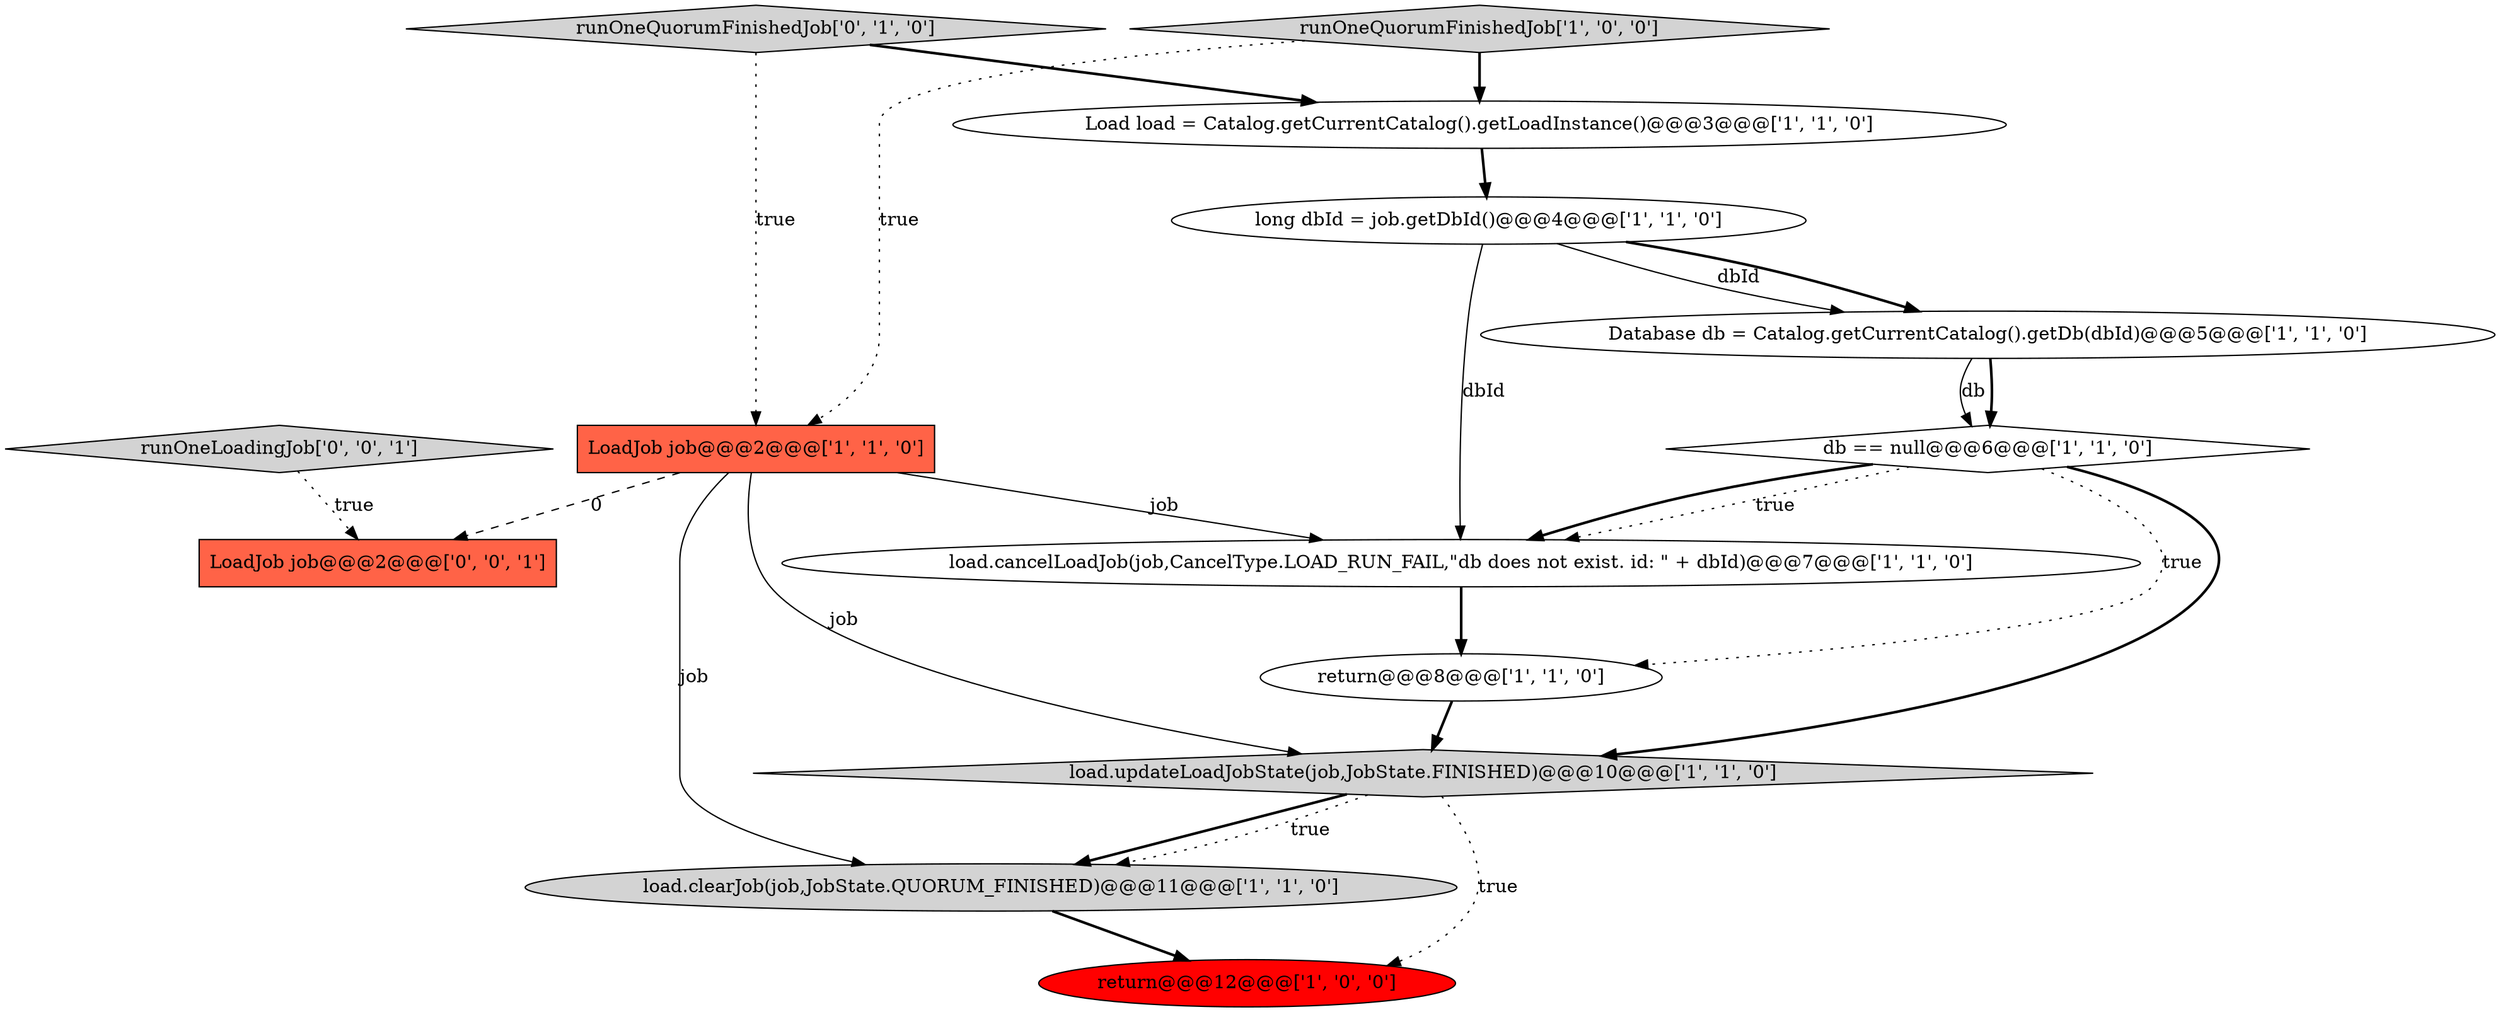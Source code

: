 digraph {
6 [style = filled, label = "LoadJob job@@@2@@@['1', '1', '0']", fillcolor = tomato, shape = box image = "AAA0AAABBB1BBB"];
5 [style = filled, label = "Database db = Catalog.getCurrentCatalog().getDb(dbId)@@@5@@@['1', '1', '0']", fillcolor = white, shape = ellipse image = "AAA0AAABBB1BBB"];
11 [style = filled, label = "runOneQuorumFinishedJob['0', '1', '0']", fillcolor = lightgray, shape = diamond image = "AAA0AAABBB2BBB"];
2 [style = filled, label = "return@@@12@@@['1', '0', '0']", fillcolor = red, shape = ellipse image = "AAA1AAABBB1BBB"];
12 [style = filled, label = "LoadJob job@@@2@@@['0', '0', '1']", fillcolor = tomato, shape = box image = "AAA0AAABBB3BBB"];
7 [style = filled, label = "load.cancelLoadJob(job,CancelType.LOAD_RUN_FAIL,\"db does not exist. id: \" + dbId)@@@7@@@['1', '1', '0']", fillcolor = white, shape = ellipse image = "AAA0AAABBB1BBB"];
1 [style = filled, label = "load.updateLoadJobState(job,JobState.FINISHED)@@@10@@@['1', '1', '0']", fillcolor = lightgray, shape = diamond image = "AAA0AAABBB1BBB"];
4 [style = filled, label = "load.clearJob(job,JobState.QUORUM_FINISHED)@@@11@@@['1', '1', '0']", fillcolor = lightgray, shape = ellipse image = "AAA0AAABBB1BBB"];
9 [style = filled, label = "runOneQuorumFinishedJob['1', '0', '0']", fillcolor = lightgray, shape = diamond image = "AAA0AAABBB1BBB"];
10 [style = filled, label = "return@@@8@@@['1', '1', '0']", fillcolor = white, shape = ellipse image = "AAA0AAABBB1BBB"];
3 [style = filled, label = "Load load = Catalog.getCurrentCatalog().getLoadInstance()@@@3@@@['1', '1', '0']", fillcolor = white, shape = ellipse image = "AAA0AAABBB1BBB"];
13 [style = filled, label = "runOneLoadingJob['0', '0', '1']", fillcolor = lightgray, shape = diamond image = "AAA0AAABBB3BBB"];
8 [style = filled, label = "db == null@@@6@@@['1', '1', '0']", fillcolor = white, shape = diamond image = "AAA0AAABBB1BBB"];
0 [style = filled, label = "long dbId = job.getDbId()@@@4@@@['1', '1', '0']", fillcolor = white, shape = ellipse image = "AAA0AAABBB1BBB"];
5->8 [style = bold, label=""];
1->4 [style = bold, label=""];
13->12 [style = dotted, label="true"];
7->10 [style = bold, label=""];
6->1 [style = solid, label="job"];
8->7 [style = dotted, label="true"];
1->4 [style = dotted, label="true"];
4->2 [style = bold, label=""];
8->10 [style = dotted, label="true"];
9->6 [style = dotted, label="true"];
3->0 [style = bold, label=""];
8->7 [style = bold, label=""];
6->12 [style = dashed, label="0"];
0->5 [style = solid, label="dbId"];
8->1 [style = bold, label=""];
6->7 [style = solid, label="job"];
11->3 [style = bold, label=""];
11->6 [style = dotted, label="true"];
0->7 [style = solid, label="dbId"];
9->3 [style = bold, label=""];
5->8 [style = solid, label="db"];
1->2 [style = dotted, label="true"];
10->1 [style = bold, label=""];
6->4 [style = solid, label="job"];
0->5 [style = bold, label=""];
}
